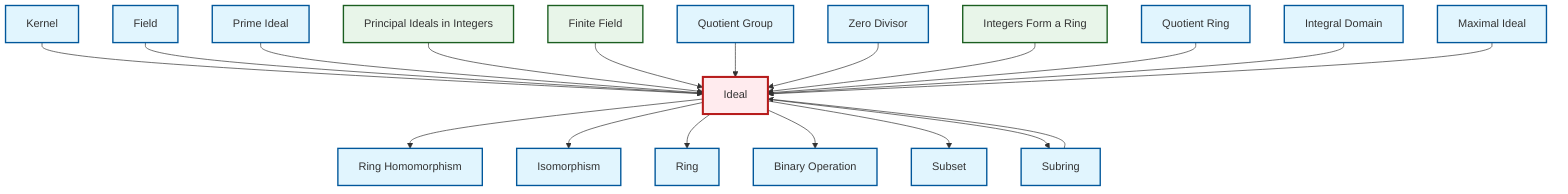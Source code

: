 graph TD
    classDef definition fill:#e1f5fe,stroke:#01579b,stroke-width:2px
    classDef theorem fill:#f3e5f5,stroke:#4a148c,stroke-width:2px
    classDef axiom fill:#fff3e0,stroke:#e65100,stroke-width:2px
    classDef example fill:#e8f5e9,stroke:#1b5e20,stroke-width:2px
    classDef current fill:#ffebee,stroke:#b71c1c,stroke-width:3px
    ex-principal-ideal["Principal Ideals in Integers"]:::example
    ex-integers-ring["Integers Form a Ring"]:::example
    def-ring["Ring"]:::definition
    ex-finite-field["Finite Field"]:::example
    def-field["Field"]:::definition
    def-binary-operation["Binary Operation"]:::definition
    def-subset["Subset"]:::definition
    def-quotient-ring["Quotient Ring"]:::definition
    def-quotient-group["Quotient Group"]:::definition
    def-zero-divisor["Zero Divisor"]:::definition
    def-kernel["Kernel"]:::definition
    def-integral-domain["Integral Domain"]:::definition
    def-maximal-ideal["Maximal Ideal"]:::definition
    def-prime-ideal["Prime Ideal"]:::definition
    def-ring-homomorphism["Ring Homomorphism"]:::definition
    def-isomorphism["Isomorphism"]:::definition
    def-ideal["Ideal"]:::definition
    def-subring["Subring"]:::definition
    def-ideal --> def-ring-homomorphism
    def-kernel --> def-ideal
    def-field --> def-ideal
    def-prime-ideal --> def-ideal
    ex-principal-ideal --> def-ideal
    def-subring --> def-ideal
    def-ideal --> def-isomorphism
    def-ideal --> def-ring
    ex-finite-field --> def-ideal
    def-ideal --> def-binary-operation
    def-quotient-group --> def-ideal
    def-ideal --> def-subset
    def-ideal --> def-subring
    def-zero-divisor --> def-ideal
    ex-integers-ring --> def-ideal
    def-quotient-ring --> def-ideal
    def-integral-domain --> def-ideal
    def-maximal-ideal --> def-ideal
    class def-ideal current